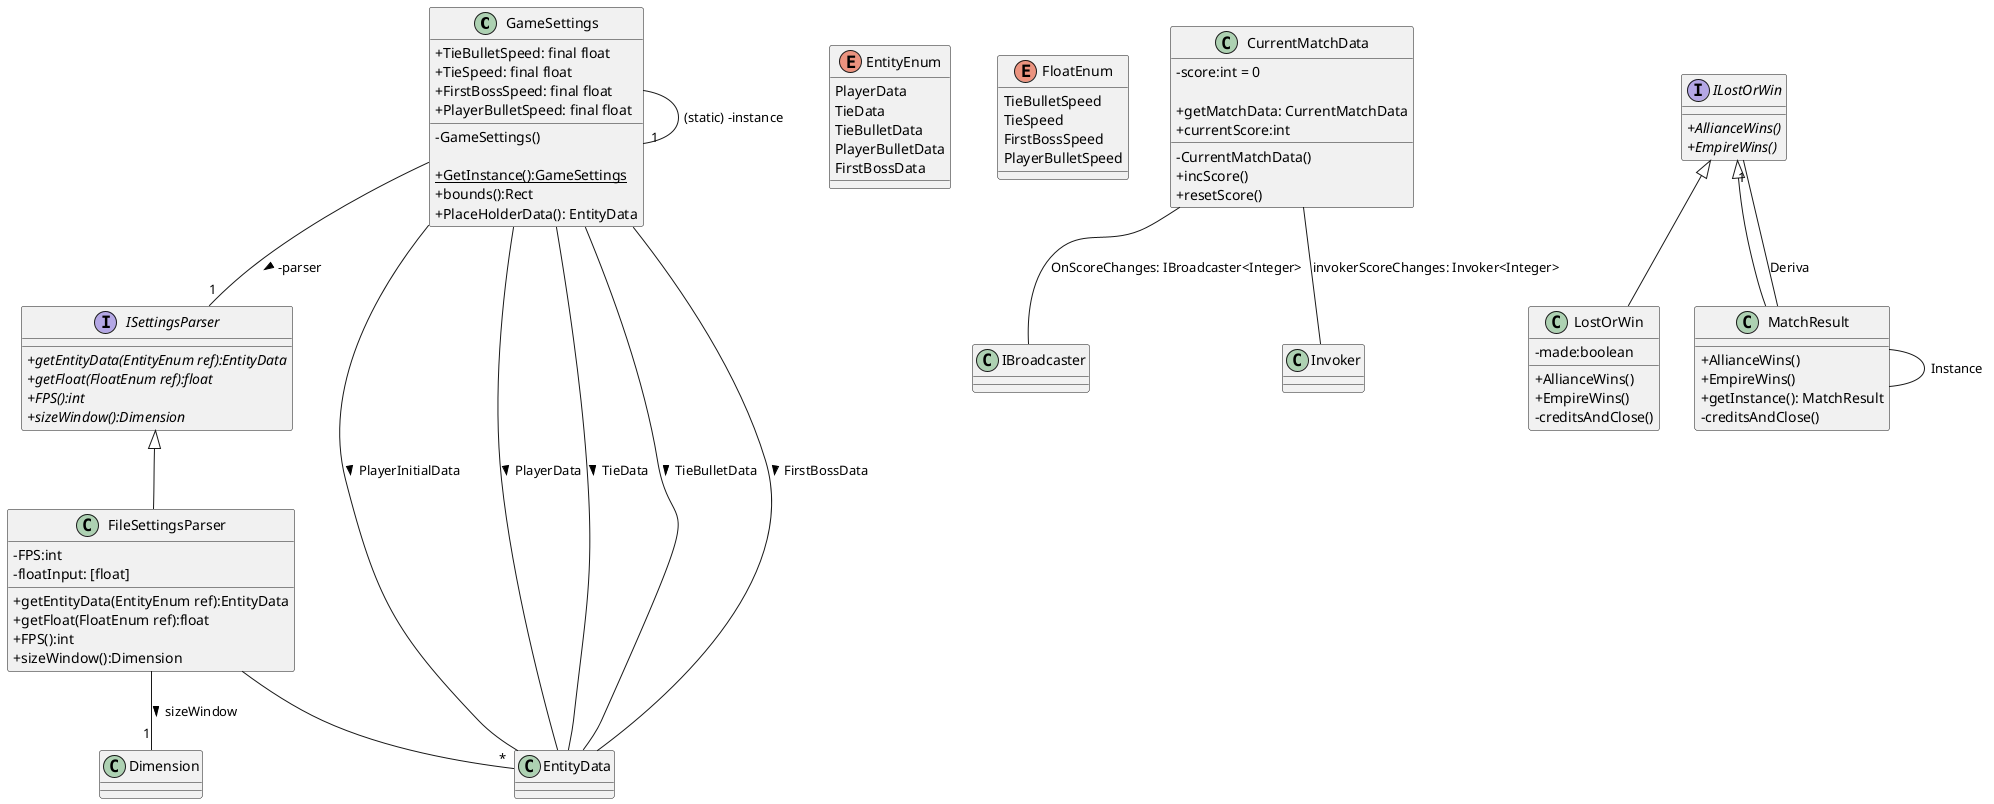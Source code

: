 @startuml
skinparam classAttributeIconSize 0

class GameSettings{
    + TieBulletSpeed: final float
    + TieSpeed: final float
    + FirstBossSpeed: final float
    + PlayerBulletSpeed: final float

    -GameSettings()

    + {static} GetInstance():GameSettings
    + bounds():Rect
    + PlaceHolderData(): EntityData
}
GameSettings --"1" GameSettings: (static) -instance
GameSettings --"1" ISettingsParser: -parser >
GameSettings -- EntityData:PlayerInitialData >
GameSettings -- EntityData:PlayerData >
GameSettings -- EntityData:TieData >
GameSettings -- EntityData:TieBulletData >
GameSettings -- EntityData:FirstBossData >

enum EntityEnum {
PlayerData
TieData
TieBulletData
PlayerBulletData
FirstBossData
}

enum FloatEnum{
    TieBulletSpeed
    TieSpeed
    FirstBossSpeed
    PlayerBulletSpeed
}

class CurrentMatchData{
    -score:int = 0
    -CurrentMatchData()

    + getMatchData: CurrentMatchData
    + currentScore:int
    + incScore()
    + resetScore()

}
CurrentMatchData -- IBroadcaster: OnScoreChanges: IBroadcaster<Integer>
CurrentMatchData -- Invoker: invokerScoreChanges: Invoker<Integer>

 interface ISettingsParser
{
    {abstract}+getEntityData(EntityEnum ref):EntityData
    {abstract}+getFloat(FloatEnum ref):float
    {abstract}+FPS():int
    {abstract}+sizeWindow():Dimension

}
 class FileSettingsParser
{
    - FPS:int
    - floatInput: [float]
    +getEntityData(EntityEnum ref):EntityData
    +getFloat(FloatEnum ref):float
    +FPS():int
    +sizeWindow():Dimension
}
FileSettingsParser -- "1" Dimension : sizeWindow >
FileSettingsParser -- "*" EntityData
ISettingsParser <|-- FileSettingsParser


interface ILostOrWin {
     {abstract}+AllianceWins()
     {abstract}+EmpireWins()
}

class LostOrWin {
     -made:boolean
     +AllianceWins()
     +EmpireWins()
     -creditsAndClose()
}
ILostOrWin <|-- LostOrWin
class MatchResult {
     +AllianceWins()
     +EmpireWins()
     +getInstance(): MatchResult
     -creditsAndClose()
}
ILostOrWin <|-- MatchResult
MatchResult -- MatchResult:Instance
MatchResult -- "1" ILostOrWin: Deriva
@enduml
